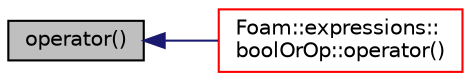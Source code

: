 digraph "operator()"
{
  bgcolor="transparent";
  edge [fontname="Helvetica",fontsize="10",labelfontname="Helvetica",labelfontsize="10"];
  node [fontname="Helvetica",fontsize="10",shape=record];
  rankdir="LR";
  Node1 [label="operator()",height=0.2,width=0.4,color="black", fillcolor="grey75", style="filled" fontcolor="black"];
  Node1 -> Node2 [dir="back",color="midnightblue",fontsize="10",style="solid",fontname="Helvetica"];
  Node2 [label="Foam::expressions::\lboolOrOp::operator()",height=0.2,width=0.4,color="red",URL="$structFoam_1_1expressions_1_1boolOrOp.html#a0601e174700f3851375aef8de65b2a0d"];
}
